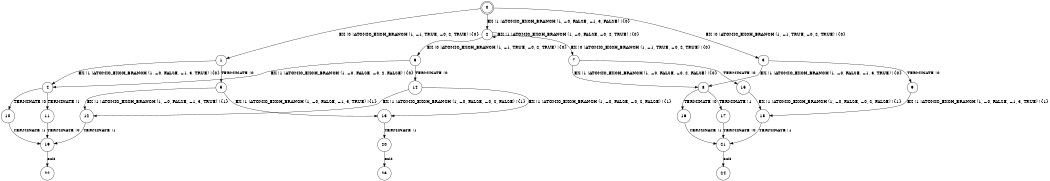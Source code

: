 digraph BCG {
size = "7, 10.5";
center = TRUE;
node [shape = circle];
0 [peripheries = 2];
0 -> 1 [label = "EX !0 !ATOMIC_EXCH_BRANCH (1, +1, TRUE, +0, 2, TRUE) !{0}"];
0 -> 2 [label = "EX !1 !ATOMIC_EXCH_BRANCH (1, +0, FALSE, +1, 3, FALSE) !{0}"];
0 -> 3 [label = "EX !0 !ATOMIC_EXCH_BRANCH (1, +1, TRUE, +0, 2, TRUE) !{0}"];
1 -> 4 [label = "EX !1 !ATOMIC_EXCH_BRANCH (1, +0, FALSE, +1, 3, TRUE) !{0}"];
1 -> 5 [label = "TERMINATE !0"];
2 -> 2 [label = "EX !1 !ATOMIC_EXCH_BRANCH (1, +0, FALSE, +0, 2, TRUE) !{0}"];
2 -> 6 [label = "EX !0 !ATOMIC_EXCH_BRANCH (1, +1, TRUE, +0, 2, TRUE) !{0}"];
2 -> 7 [label = "EX !0 !ATOMIC_EXCH_BRANCH (1, +1, TRUE, +0, 2, TRUE) !{0}"];
3 -> 8 [label = "EX !1 !ATOMIC_EXCH_BRANCH (1, +0, FALSE, +1, 3, TRUE) !{0}"];
3 -> 9 [label = "TERMINATE !0"];
4 -> 10 [label = "TERMINATE !0"];
4 -> 11 [label = "TERMINATE !1"];
5 -> 12 [label = "EX !1 !ATOMIC_EXCH_BRANCH (1, +0, FALSE, +1, 3, TRUE) !{1}"];
5 -> 13 [label = "EX !1 !ATOMIC_EXCH_BRANCH (1, +0, FALSE, +1, 3, TRUE) !{1}"];
6 -> 4 [label = "EX !1 !ATOMIC_EXCH_BRANCH (1, +0, FALSE, +0, 2, FALSE) !{0}"];
6 -> 14 [label = "TERMINATE !0"];
7 -> 8 [label = "EX !1 !ATOMIC_EXCH_BRANCH (1, +0, FALSE, +0, 2, FALSE) !{0}"];
7 -> 15 [label = "TERMINATE !0"];
8 -> 16 [label = "TERMINATE !0"];
8 -> 17 [label = "TERMINATE !1"];
9 -> 18 [label = "EX !1 !ATOMIC_EXCH_BRANCH (1, +0, FALSE, +1, 3, TRUE) !{1}"];
10 -> 19 [label = "TERMINATE !1"];
11 -> 19 [label = "TERMINATE !0"];
12 -> 19 [label = "TERMINATE !1"];
13 -> 20 [label = "TERMINATE !1"];
14 -> 12 [label = "EX !1 !ATOMIC_EXCH_BRANCH (1, +0, FALSE, +0, 2, FALSE) !{1}"];
14 -> 13 [label = "EX !1 !ATOMIC_EXCH_BRANCH (1, +0, FALSE, +0, 2, FALSE) !{1}"];
15 -> 18 [label = "EX !1 !ATOMIC_EXCH_BRANCH (1, +0, FALSE, +0, 2, FALSE) !{1}"];
16 -> 21 [label = "TERMINATE !1"];
17 -> 21 [label = "TERMINATE !0"];
18 -> 21 [label = "TERMINATE !1"];
19 -> 22 [label = "exit"];
20 -> 23 [label = "exit"];
21 -> 24 [label = "exit"];
}
